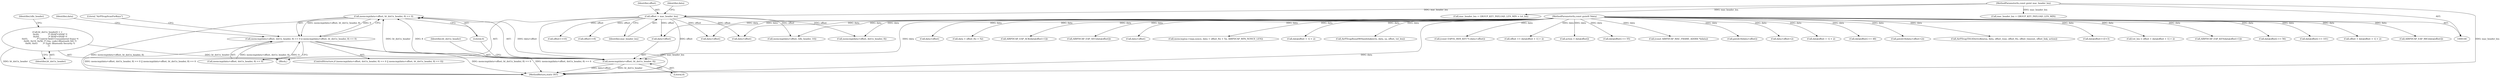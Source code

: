 digraph "0_wireshark_9b0b20b8d5f8c9f7839d58ff6c5900f7e19283b4@API" {
"1000187" [label="(Call,memcmp(data+offset, bt_dot1x_header, 8) == 0)"];
"1000188" [label="(Call,memcmp(data+offset, bt_dot1x_header, 8))"];
"1000148" [label="(MethodParameterIn,const guint8 *data)"];
"1000174" [label="(Call,offset = mac_header_len)"];
"1000149" [label="(MethodParameterIn,const guint mac_header_len)"];
"1000165" [label="(Call,bt_dot1x_header[] = {\n        0xAA,             /* DSAP=SNAP */\n        0xAA,             /* SSAP=SNAP */\n        0x03,             /* Control field=Unnumbered frame */\n        0x00, 0x19, 0x58, /* Org. code=Bluetooth SIG */\n        0x00, 0x03        /* Type: Bluetooth Security */\n    })"];
"1000178" [label="(Call,memcmp(data+offset, dot1x_header, 8) == 0 || memcmp(data+offset, bt_dot1x_header, 8) == 0)"];
"1000181" [label="(Call,data+offset)"];
"1000251" [label="(Call,(const EAPOL_RSN_KEY *) (data+offset))"];
"1000613" [label="(Call,offset += data[offset + 1] + 2)"];
"1000506" [label="(Call,action = data[offset])"];
"1000182" [label="(Identifier,data)"];
"1000567" [label="(Call,data[offset] == 55)"];
"1000382" [label="(Call,(const AIRPDCAP_MAC_FRAME_ADDR4 *)(data))"];
"1000148" [label="(MethodParameterIn,const guint8 *data)"];
"1000530" [label="(Call,pntoh16(data+offset))"];
"1000166" [label="(Identifier,bt_dot1x_header)"];
"1000473" [label="(Identifier,data)"];
"1000221" [label="(Call,data+offset+2)"];
"1000603" [label="(Call,data[offset + 1] + 2)"];
"1000556" [label="(Call,data[offset] == 48)"];
"1000307" [label="(Call,mac_header_len + GROUP_KEY_PAYLOAD_LEN_MIN > tot_len)"];
"1000220" [label="(Call,pntoh16(data+offset+2))"];
"1000760" [label="(Call,AirPDcapTDLSDeriveKey(sa, data, offset_rsne, offset_fte, offset_timeout, offset_link, action))"];
"1000169" [label="(Identifier,tdls_header)"];
"1000149" [label="(MethodParameterIn,const guint mac_header_len)"];
"1000204" [label="(Call,data[offset+1]!=3)"];
"1000599" [label="(Call,tot_len < offset + data[offset + 1] + 2)"];
"1000197" [label="(Literal,\"AirPDcapScanForKeys\")"];
"1000322" [label="(Call,AIRPDCAP_EAP_KEY(data[offset+1]))"];
"1000194" [label="(Literal,0)"];
"1000578" [label="(Call,data[offset] == 56)"];
"1000589" [label="(Call,data[offset] == 101)"];
"1000152" [label="(Block,)"];
"1000188" [label="(Call,memcmp(data+offset, bt_dot1x_header, 8))"];
"1000200" [label="(Call,offset+=8)"];
"1000193" [label="(Literal,8)"];
"1000174" [label="(Call,offset = mac_header_len)"];
"1000176" [label="(Identifier,mac_header_len)"];
"1000308" [label="(Call,mac_header_len + GROUP_KEY_PAYLOAD_LEN_MIN)"];
"1000180" [label="(Call,memcmp(data+offset, dot1x_header, 8))"];
"1000189" [label="(Call,data+offset)"];
"1000472" [label="(Call,data+offset)"];
"1000601" [label="(Call,offset + data[offset + 1] + 2)"];
"1000175" [label="(Identifier,offset)"];
"1000340" [label="(Call,AIRPDCAP_EAP_MIC(data[offset]))"];
"1000531" [label="(Call,data+offset)"];
"1000725" [label="(Call,data + offset_fte + 52)"];
"1000177" [label="(ControlStructure,if (memcmp(data+offset, dot1x_header, 8) == 0 || memcmp(data+offset, bt_dot1x_header, 8) == 0))"];
"1000179" [label="(Call,memcmp(data+offset, dot1x_header, 8) == 0)"];
"1000331" [label="(Call,AIRPDCAP_EAP_ACK(data[offset+1]))"];
"1000178" [label="(Call,memcmp(data+offset, dot1x_header, 8) == 0 || memcmp(data+offset, bt_dot1x_header, 8) == 0)"];
"1000346" [label="(Call,AIRPDCAP_EAP_SEC(data[offset]))"];
"1000192" [label="(Identifier,bt_dot1x_header)"];
"1000253" [label="(Call,data+offset)"];
"1000719" [label="(Call,memcmp(sa->wpa.nonce, data + offset_fte + 52, AIRPDCAP_WPA_NONCE_LEN))"];
"1000165" [label="(Call,bt_dot1x_header[] = {\n        0xAA,             /* DSAP=SNAP */\n        0xAA,             /* SSAP=SNAP */\n        0x03,             /* Control field=Unnumbered frame */\n        0x00, 0x19, 0x58, /* Org. code=Bluetooth SIG */\n        0x00, 0x03        /* Type: Bluetooth Security */\n    })"];
"1000615" [label="(Call,data[offset + 1] + 2)"];
"1000503" [label="(Call,offset+=10)"];
"1000784" [label="(MethodReturn,static INT)"];
"1000297" [label="(Call,AirPDcapRsna4WHandshake(ctx, data, sa, offset, tot_len))"];
"1000187" [label="(Call,memcmp(data+offset, bt_dot1x_header, 8) == 0)"];
"1000471" [label="(Call,memcmp(data+offset, tdls_header, 10))"];
"1000187" -> "1000178"  [label="AST: "];
"1000187" -> "1000194"  [label="CFG: "];
"1000188" -> "1000187"  [label="AST: "];
"1000194" -> "1000187"  [label="AST: "];
"1000178" -> "1000187"  [label="CFG: "];
"1000187" -> "1000784"  [label="DDG: memcmp(data+offset, bt_dot1x_header, 8)"];
"1000187" -> "1000178"  [label="DDG: memcmp(data+offset, bt_dot1x_header, 8)"];
"1000187" -> "1000178"  [label="DDG: 0"];
"1000188" -> "1000187"  [label="DDG: data+offset"];
"1000188" -> "1000187"  [label="DDG: bt_dot1x_header"];
"1000188" -> "1000187"  [label="DDG: 8"];
"1000188" -> "1000193"  [label="CFG: "];
"1000189" -> "1000188"  [label="AST: "];
"1000192" -> "1000188"  [label="AST: "];
"1000193" -> "1000188"  [label="AST: "];
"1000194" -> "1000188"  [label="CFG: "];
"1000188" -> "1000784"  [label="DDG: data+offset"];
"1000188" -> "1000784"  [label="DDG: bt_dot1x_header"];
"1000148" -> "1000188"  [label="DDG: data"];
"1000174" -> "1000188"  [label="DDG: offset"];
"1000165" -> "1000188"  [label="DDG: bt_dot1x_header"];
"1000148" -> "1000146"  [label="AST: "];
"1000148" -> "1000784"  [label="DDG: data"];
"1000148" -> "1000180"  [label="DDG: data"];
"1000148" -> "1000181"  [label="DDG: data"];
"1000148" -> "1000189"  [label="DDG: data"];
"1000148" -> "1000204"  [label="DDG: data"];
"1000148" -> "1000220"  [label="DDG: data"];
"1000148" -> "1000221"  [label="DDG: data"];
"1000148" -> "1000251"  [label="DDG: data"];
"1000148" -> "1000253"  [label="DDG: data"];
"1000148" -> "1000297"  [label="DDG: data"];
"1000148" -> "1000322"  [label="DDG: data"];
"1000148" -> "1000331"  [label="DDG: data"];
"1000148" -> "1000340"  [label="DDG: data"];
"1000148" -> "1000346"  [label="DDG: data"];
"1000148" -> "1000382"  [label="DDG: data"];
"1000148" -> "1000471"  [label="DDG: data"];
"1000148" -> "1000472"  [label="DDG: data"];
"1000148" -> "1000506"  [label="DDG: data"];
"1000148" -> "1000530"  [label="DDG: data"];
"1000148" -> "1000531"  [label="DDG: data"];
"1000148" -> "1000556"  [label="DDG: data"];
"1000148" -> "1000567"  [label="DDG: data"];
"1000148" -> "1000578"  [label="DDG: data"];
"1000148" -> "1000589"  [label="DDG: data"];
"1000148" -> "1000599"  [label="DDG: data"];
"1000148" -> "1000601"  [label="DDG: data"];
"1000148" -> "1000603"  [label="DDG: data"];
"1000148" -> "1000613"  [label="DDG: data"];
"1000148" -> "1000615"  [label="DDG: data"];
"1000148" -> "1000719"  [label="DDG: data"];
"1000148" -> "1000725"  [label="DDG: data"];
"1000148" -> "1000760"  [label="DDG: data"];
"1000174" -> "1000152"  [label="AST: "];
"1000174" -> "1000176"  [label="CFG: "];
"1000175" -> "1000174"  [label="AST: "];
"1000176" -> "1000174"  [label="AST: "];
"1000182" -> "1000174"  [label="CFG: "];
"1000174" -> "1000784"  [label="DDG: mac_header_len"];
"1000149" -> "1000174"  [label="DDG: mac_header_len"];
"1000174" -> "1000180"  [label="DDG: offset"];
"1000174" -> "1000181"  [label="DDG: offset"];
"1000174" -> "1000189"  [label="DDG: offset"];
"1000174" -> "1000200"  [label="DDG: offset"];
"1000174" -> "1000471"  [label="DDG: offset"];
"1000174" -> "1000472"  [label="DDG: offset"];
"1000174" -> "1000503"  [label="DDG: offset"];
"1000149" -> "1000146"  [label="AST: "];
"1000149" -> "1000784"  [label="DDG: mac_header_len"];
"1000149" -> "1000307"  [label="DDG: mac_header_len"];
"1000149" -> "1000308"  [label="DDG: mac_header_len"];
"1000165" -> "1000152"  [label="AST: "];
"1000165" -> "1000166"  [label="CFG: "];
"1000166" -> "1000165"  [label="AST: "];
"1000169" -> "1000165"  [label="CFG: "];
"1000165" -> "1000784"  [label="DDG: bt_dot1x_header"];
"1000178" -> "1000177"  [label="AST: "];
"1000178" -> "1000179"  [label="CFG: "];
"1000179" -> "1000178"  [label="AST: "];
"1000197" -> "1000178"  [label="CFG: "];
"1000473" -> "1000178"  [label="CFG: "];
"1000178" -> "1000784"  [label="DDG: memcmp(data+offset, dot1x_header, 8) == 0 || memcmp(data+offset, bt_dot1x_header, 8) == 0"];
"1000178" -> "1000784"  [label="DDG: memcmp(data+offset, bt_dot1x_header, 8) == 0"];
"1000178" -> "1000784"  [label="DDG: memcmp(data+offset, dot1x_header, 8) == 0"];
"1000179" -> "1000178"  [label="DDG: memcmp(data+offset, dot1x_header, 8)"];
"1000179" -> "1000178"  [label="DDG: 0"];
}
